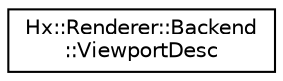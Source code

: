 digraph "Graphical Class Hierarchy"
{
  edge [fontname="Helvetica",fontsize="10",labelfontname="Helvetica",labelfontsize="10"];
  node [fontname="Helvetica",fontsize="10",shape=record];
  rankdir="LR";
  Node0 [label="Hx::Renderer::Backend\l::ViewportDesc",height=0.2,width=0.4,color="black", fillcolor="white", style="filled",URL="$structHx_1_1Renderer_1_1Backend_1_1ViewportDesc.html"];
}
